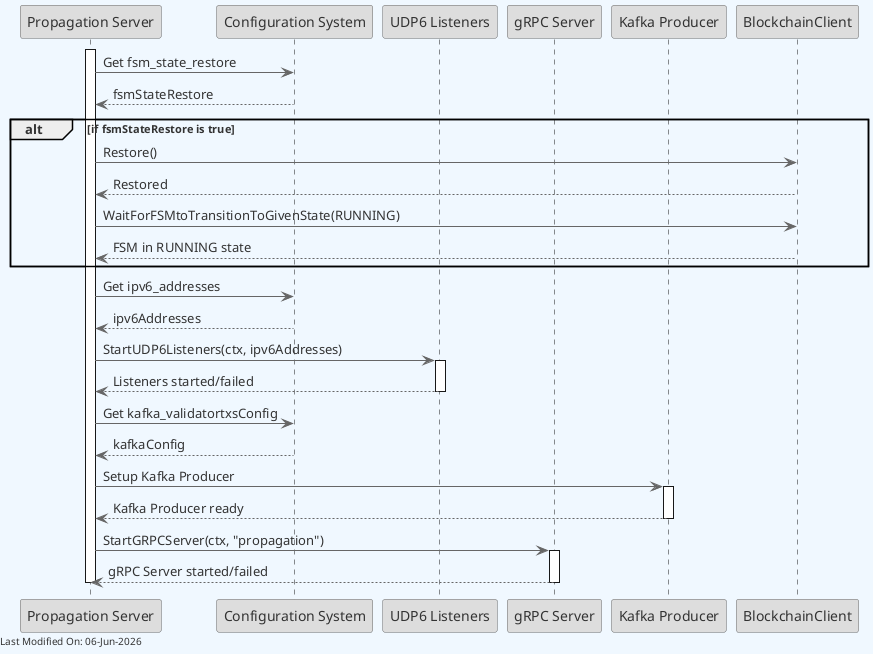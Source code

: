 @startuml
skinparam backgroundColor #F0F8FF
skinparam defaultFontColor #333333
skinparam arrowColor #666666

' Define borders for all elements
skinparam entity {
  BorderColor #666666
  BackgroundColor #DDDDDD
}

skinparam control {
  BorderColor #666666
  BackgroundColor #DDDDDD
}

skinparam participant {
  BorderColor #666666
  BackgroundColor #DDDDDD
}




participant "Propagation Server" as Server
participant "Configuration System" as Config
participant "UDP6 Listeners" as UDP6
participant "gRPC Server" as gRPC
participant "Kafka Producer" as Kafka
participant "BlockchainClient" as BC

activate Server

Server -> Config: Get fsm_state_restore
Config --> Server: fsmStateRestore

alt if fsmStateRestore is true
    Server -> BC: Restore()
    BC --> Server: Restored
    Server -> BC: WaitForFSMtoTransitionToGivenState(RUNNING)
    BC --> Server: FSM in RUNNING state
end

Server -> Config: Get ipv6_addresses
Config --> Server: ipv6Addresses
Server -> UDP6: StartUDP6Listeners(ctx, ipv6Addresses)
activate UDP6
UDP6 --> Server: Listeners started/failed
deactivate UDP6

Server -> Config: Get kafka_validatortxsConfig
Config --> Server: kafkaConfig
Server -> Kafka: Setup Kafka Producer
activate Kafka
Kafka --> Server: Kafka Producer ready
deactivate Kafka

Server -> gRPC: StartGRPCServer(ctx, "propagation")
activate gRPC
gRPC --> Server: gRPC Server started/failed
deactivate gRPC

deactivate Server

left footer Last Modified On: %date("dd-MMM-yyyy")

@enduml
